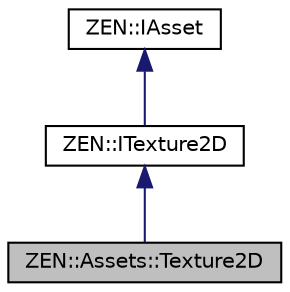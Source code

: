 digraph "ZEN::Assets::Texture2D"
{
 // LATEX_PDF_SIZE
  edge [fontname="Helvetica",fontsize="10",labelfontname="Helvetica",labelfontsize="10"];
  node [fontname="Helvetica",fontsize="10",shape=record];
  Node1 [label="ZEN::Assets::Texture2D",height=0.2,width=0.4,color="black", fillcolor="grey75", style="filled", fontcolor="black",tooltip=" "];
  Node2 -> Node1 [dir="back",color="midnightblue",fontsize="10",style="solid",fontname="Helvetica"];
  Node2 [label="ZEN::ITexture2D",height=0.2,width=0.4,color="black", fillcolor="white", style="filled",URL="$classZEN_1_1ITexture2D.html",tooltip=" "];
  Node3 -> Node2 [dir="back",color="midnightblue",fontsize="10",style="solid",fontname="Helvetica"];
  Node3 [label="ZEN::IAsset",height=0.2,width=0.4,color="black", fillcolor="white", style="filled",URL="$classZEN_1_1IAsset.html",tooltip=" "];
}
